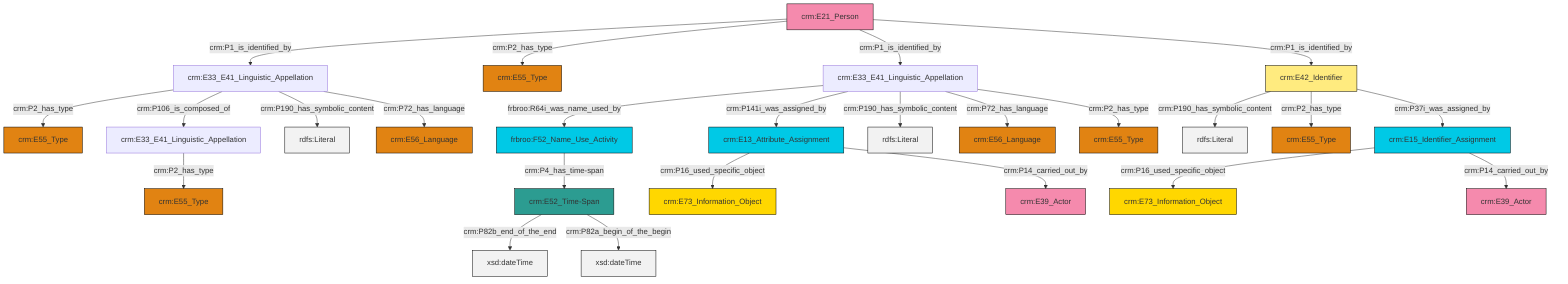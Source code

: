 graph TD
classDef Literal fill:#f2f2f2,stroke:#000000;
classDef CRM_Entity fill:#FFFFFF,stroke:#000000;
classDef Temporal_Entity fill:#00C9E6, stroke:#000000;
classDef Type fill:#E18312, stroke:#000000;
classDef Time-Span fill:#2C9C91, stroke:#000000;
classDef Appellation fill:#FFEB7F, stroke:#000000;
classDef Place fill:#008836, stroke:#000000;
classDef Persistent_Item fill:#B266B2, stroke:#000000;
classDef Conceptual_Object fill:#FFD700, stroke:#000000;
classDef Physical_Thing fill:#D2B48C, stroke:#000000;
classDef Actor fill:#f58aad, stroke:#000000;
classDef PC_Classes fill:#4ce600, stroke:#000000;
classDef Multi fill:#cccccc,stroke:#000000;

0["crm:E42_Identifier"]:::Appellation -->|crm:P190_has_symbolic_content| 1[rdfs:Literal]:::Literal
6["crm:E33_E41_Linguistic_Appellation"]:::Default -->|crm:P2_has_type| 2["crm:E55_Type"]:::Type
7["crm:E33_E41_Linguistic_Appellation"]:::Default -->|frbroo:R64i_was_name_used_by| 8["frbroo:F52_Name_Use_Activity"]:::Temporal_Entity
14["crm:E33_E41_Linguistic_Appellation"]:::Default -->|crm:P2_has_type| 15["crm:E55_Type"]:::Type
7["crm:E33_E41_Linguistic_Appellation"]:::Default -->|crm:P141i_was_assigned_by| 12["crm:E13_Attribute_Assignment"]:::Temporal_Entity
0["crm:E42_Identifier"]:::Appellation -->|crm:P2_has_type| 18["crm:E55_Type"]:::Type
19["crm:E52_Time-Span"]:::Time-Span -->|crm:P82b_end_of_the_end| 20[xsd:dateTime]:::Literal
4["crm:E21_Person"]:::Actor -->|crm:P1_is_identified_by| 14["crm:E33_E41_Linguistic_Appellation"]:::Default
4["crm:E21_Person"]:::Actor -->|crm:P2_has_type| 21["crm:E55_Type"]:::Type
12["crm:E13_Attribute_Assignment"]:::Temporal_Entity -->|crm:P16_used_specific_object| 24["crm:E73_Information_Object"]:::Conceptual_Object
12["crm:E13_Attribute_Assignment"]:::Temporal_Entity -->|crm:P14_carried_out_by| 10["crm:E39_Actor"]:::Actor
4["crm:E21_Person"]:::Actor -->|crm:P1_is_identified_by| 7["crm:E33_E41_Linguistic_Appellation"]:::Default
29["crm:E15_Identifier_Assignment"]:::Temporal_Entity -->|crm:P16_used_specific_object| 30["crm:E73_Information_Object"]:::Conceptual_Object
8["frbroo:F52_Name_Use_Activity"]:::Temporal_Entity -->|crm:P4_has_time-span| 19["crm:E52_Time-Span"]:::Time-Span
14["crm:E33_E41_Linguistic_Appellation"]:::Default -->|crm:P106_is_composed_of| 6["crm:E33_E41_Linguistic_Appellation"]:::Default
0["crm:E42_Identifier"]:::Appellation -->|crm:P37i_was_assigned_by| 29["crm:E15_Identifier_Assignment"]:::Temporal_Entity
7["crm:E33_E41_Linguistic_Appellation"]:::Default -->|crm:P190_has_symbolic_content| 35[rdfs:Literal]:::Literal
19["crm:E52_Time-Span"]:::Time-Span -->|crm:P82a_begin_of_the_begin| 37[xsd:dateTime]:::Literal
14["crm:E33_E41_Linguistic_Appellation"]:::Default -->|crm:P190_has_symbolic_content| 41[rdfs:Literal]:::Literal
29["crm:E15_Identifier_Assignment"]:::Temporal_Entity -->|crm:P14_carried_out_by| 39["crm:E39_Actor"]:::Actor
7["crm:E33_E41_Linguistic_Appellation"]:::Default -->|crm:P72_has_language| 26["crm:E56_Language"]:::Type
14["crm:E33_E41_Linguistic_Appellation"]:::Default -->|crm:P72_has_language| 32["crm:E56_Language"]:::Type
7["crm:E33_E41_Linguistic_Appellation"]:::Default -->|crm:P2_has_type| 16["crm:E55_Type"]:::Type
4["crm:E21_Person"]:::Actor -->|crm:P1_is_identified_by| 0["crm:E42_Identifier"]:::Appellation